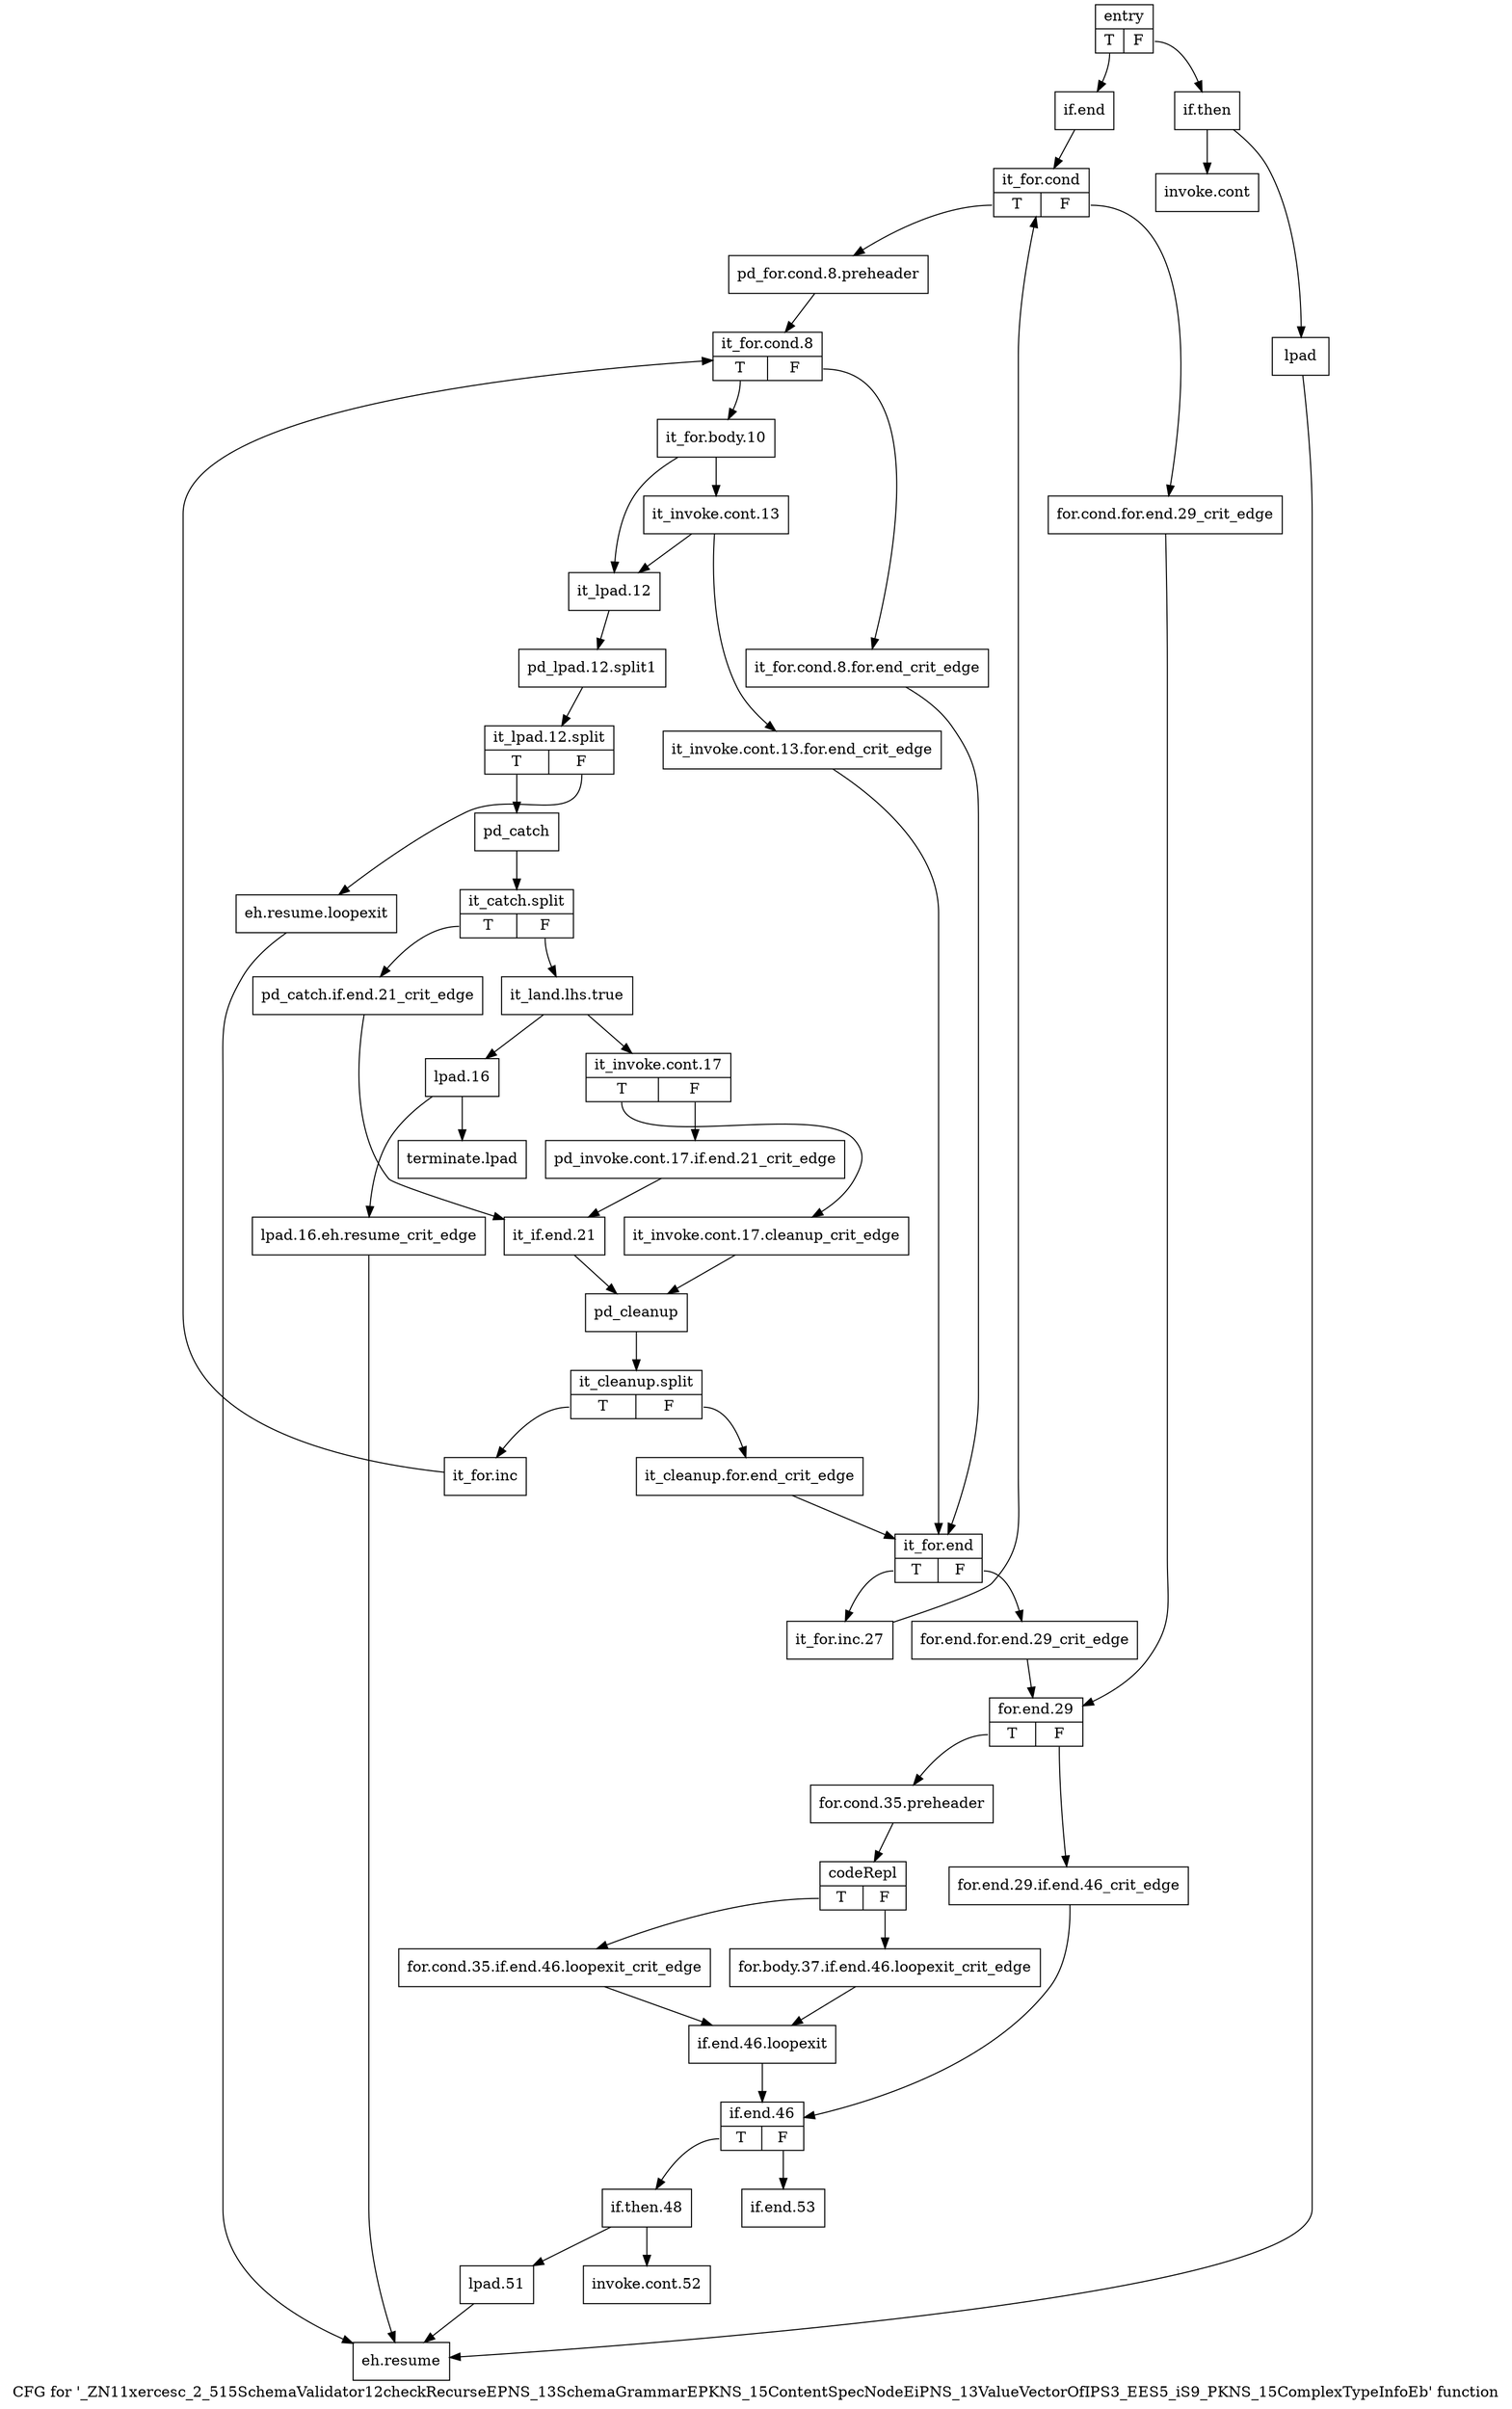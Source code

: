 digraph "CFG for '_ZN11xercesc_2_515SchemaValidator12checkRecurseEPNS_13SchemaGrammarEPKNS_15ContentSpecNodeEiPNS_13ValueVectorOfIPS3_EES5_iS9_PKNS_15ComplexTypeInfoEb' function" {
	label="CFG for '_ZN11xercesc_2_515SchemaValidator12checkRecurseEPNS_13SchemaGrammarEPKNS_15ContentSpecNodeEiPNS_13ValueVectorOfIPS3_EES5_iS9_PKNS_15ComplexTypeInfoEb' function";

	Node0x4700a10 [shape=record,label="{entry|{<s0>T|<s1>F}}"];
	Node0x4700a10:s0 -> Node0x4700b50;
	Node0x4700a10:s1 -> Node0x4700a60;
	Node0x4700a60 [shape=record,label="{if.then}"];
	Node0x4700a60 -> Node0x4700ab0;
	Node0x4700a60 -> Node0x4700b00;
	Node0x4700ab0 [shape=record,label="{invoke.cont}"];
	Node0x4700b00 [shape=record,label="{lpad}"];
	Node0x4700b00 -> Node0x4701730;
	Node0x4700b50 [shape=record,label="{if.end}"];
	Node0x4700b50 -> Node0x4700ba0;
	Node0x4700ba0 [shape=record,label="{it_for.cond|{<s0>T|<s1>F}}"];
	Node0x4700ba0:s0 -> Node0x4700c40;
	Node0x4700ba0:s1 -> Node0x4700bf0;
	Node0x4700bf0 [shape=record,label="{for.cond.for.end.29_crit_edge}"];
	Node0x4700bf0 -> Node0x4701320;
	Node0x4700c40 [shape=record,label="{pd_for.cond.8.preheader}"];
	Node0x4700c40 -> Node0x4700c90;
	Node0x4700c90 [shape=record,label="{it_for.cond.8|{<s0>T|<s1>F}}"];
	Node0x4700c90:s0 -> Node0x4700d30;
	Node0x4700c90:s1 -> Node0x4700ce0;
	Node0x4700ce0 [shape=record,label="{it_for.cond.8.for.end_crit_edge}"];
	Node0x4700ce0 -> Node0x4701230;
	Node0x4700d30 [shape=record,label="{it_for.body.10}"];
	Node0x4700d30 -> Node0x4700d80;
	Node0x4700d30 -> Node0x4700e20;
	Node0x4700d80 [shape=record,label="{it_invoke.cont.13}"];
	Node0x4700d80 -> Node0x4700dd0;
	Node0x4700d80 -> Node0x4700e20;
	Node0x4700dd0 [shape=record,label="{it_invoke.cont.13.for.end_crit_edge}"];
	Node0x4700dd0 -> Node0x4701230;
	Node0x4700e20 [shape=record,label="{it_lpad.12}"];
	Node0x4700e20 -> Node0xaf87260;
	Node0xaf87260 [shape=record,label="{pd_lpad.12.split1}"];
	Node0xaf87260 -> Node0xaf873a0;
	Node0xaf873a0 [shape=record,label="{it_lpad.12.split|{<s0>T|<s1>F}}"];
	Node0xaf873a0:s0 -> Node0x4700e70;
	Node0xaf873a0:s1 -> Node0x47016e0;
	Node0x4700e70 [shape=record,label="{pd_catch}"];
	Node0x4700e70 -> Node0xaf86e50;
	Node0xaf86e50 [shape=record,label="{it_catch.split|{<s0>T|<s1>F}}"];
	Node0xaf86e50:s0 -> Node0x4700ec0;
	Node0xaf86e50:s1 -> Node0x4700f10;
	Node0x4700ec0 [shape=record,label="{pd_catch.if.end.21_crit_edge}"];
	Node0x4700ec0 -> Node0x47010f0;
	Node0x4700f10 [shape=record,label="{it_land.lhs.true}"];
	Node0x4700f10 -> Node0x4700f60;
	Node0x4700f10 -> Node0x4701050;
	Node0x4700f60 [shape=record,label="{it_invoke.cont.17|{<s0>T|<s1>F}}"];
	Node0x4700f60:s0 -> Node0x4701000;
	Node0x4700f60:s1 -> Node0x4700fb0;
	Node0x4700fb0 [shape=record,label="{pd_invoke.cont.17.if.end.21_crit_edge}"];
	Node0x4700fb0 -> Node0x47010f0;
	Node0x4701000 [shape=record,label="{it_invoke.cont.17.cleanup_crit_edge}"];
	Node0x4701000 -> Node0x4701140;
	Node0x4701050 [shape=record,label="{lpad.16}"];
	Node0x4701050 -> Node0x47010a0;
	Node0x4701050 -> Node0x4701780;
	Node0x47010a0 [shape=record,label="{lpad.16.eh.resume_crit_edge}"];
	Node0x47010a0 -> Node0x4701730;
	Node0x47010f0 [shape=record,label="{it_if.end.21}"];
	Node0x47010f0 -> Node0x4701140;
	Node0x4701140 [shape=record,label="{pd_cleanup}"];
	Node0x4701140 -> Node0xaf86f40;
	Node0xaf86f40 [shape=record,label="{it_cleanup.split|{<s0>T|<s1>F}}"];
	Node0xaf86f40:s0 -> Node0x47011e0;
	Node0xaf86f40:s1 -> Node0x4701190;
	Node0x4701190 [shape=record,label="{it_cleanup.for.end_crit_edge}"];
	Node0x4701190 -> Node0x4701230;
	Node0x47011e0 [shape=record,label="{it_for.inc}"];
	Node0x47011e0 -> Node0x4700c90;
	Node0x4701230 [shape=record,label="{it_for.end|{<s0>T|<s1>F}}"];
	Node0x4701230:s0 -> Node0x47012d0;
	Node0x4701230:s1 -> Node0x4701280;
	Node0x4701280 [shape=record,label="{for.end.for.end.29_crit_edge}"];
	Node0x4701280 -> Node0x4701320;
	Node0x47012d0 [shape=record,label="{it_for.inc.27}"];
	Node0x47012d0 -> Node0x4700ba0;
	Node0x4701320 [shape=record,label="{for.end.29|{<s0>T|<s1>F}}"];
	Node0x4701320:s0 -> Node0x47013c0;
	Node0x4701320:s1 -> Node0x4701370;
	Node0x4701370 [shape=record,label="{for.end.29.if.end.46_crit_edge}"];
	Node0x4701370 -> Node0x4701550;
	Node0x47013c0 [shape=record,label="{for.cond.35.preheader}"];
	Node0x47013c0 -> Node0x4701410;
	Node0x4701410 [shape=record,label="{codeRepl|{<s0>T|<s1>F}}"];
	Node0x4701410:s0 -> Node0x4701460;
	Node0x4701410:s1 -> Node0x47014b0;
	Node0x4701460 [shape=record,label="{for.cond.35.if.end.46.loopexit_crit_edge}"];
	Node0x4701460 -> Node0x4701500;
	Node0x47014b0 [shape=record,label="{for.body.37.if.end.46.loopexit_crit_edge}"];
	Node0x47014b0 -> Node0x4701500;
	Node0x4701500 [shape=record,label="{if.end.46.loopexit}"];
	Node0x4701500 -> Node0x4701550;
	Node0x4701550 [shape=record,label="{if.end.46|{<s0>T|<s1>F}}"];
	Node0x4701550:s0 -> Node0x47015a0;
	Node0x4701550:s1 -> Node0x4701690;
	Node0x47015a0 [shape=record,label="{if.then.48}"];
	Node0x47015a0 -> Node0x47015f0;
	Node0x47015a0 -> Node0x4701640;
	Node0x47015f0 [shape=record,label="{invoke.cont.52}"];
	Node0x4701640 [shape=record,label="{lpad.51}"];
	Node0x4701640 -> Node0x4701730;
	Node0x4701690 [shape=record,label="{if.end.53}"];
	Node0x47016e0 [shape=record,label="{eh.resume.loopexit}"];
	Node0x47016e0 -> Node0x4701730;
	Node0x4701730 [shape=record,label="{eh.resume}"];
	Node0x4701780 [shape=record,label="{terminate.lpad}"];
}
